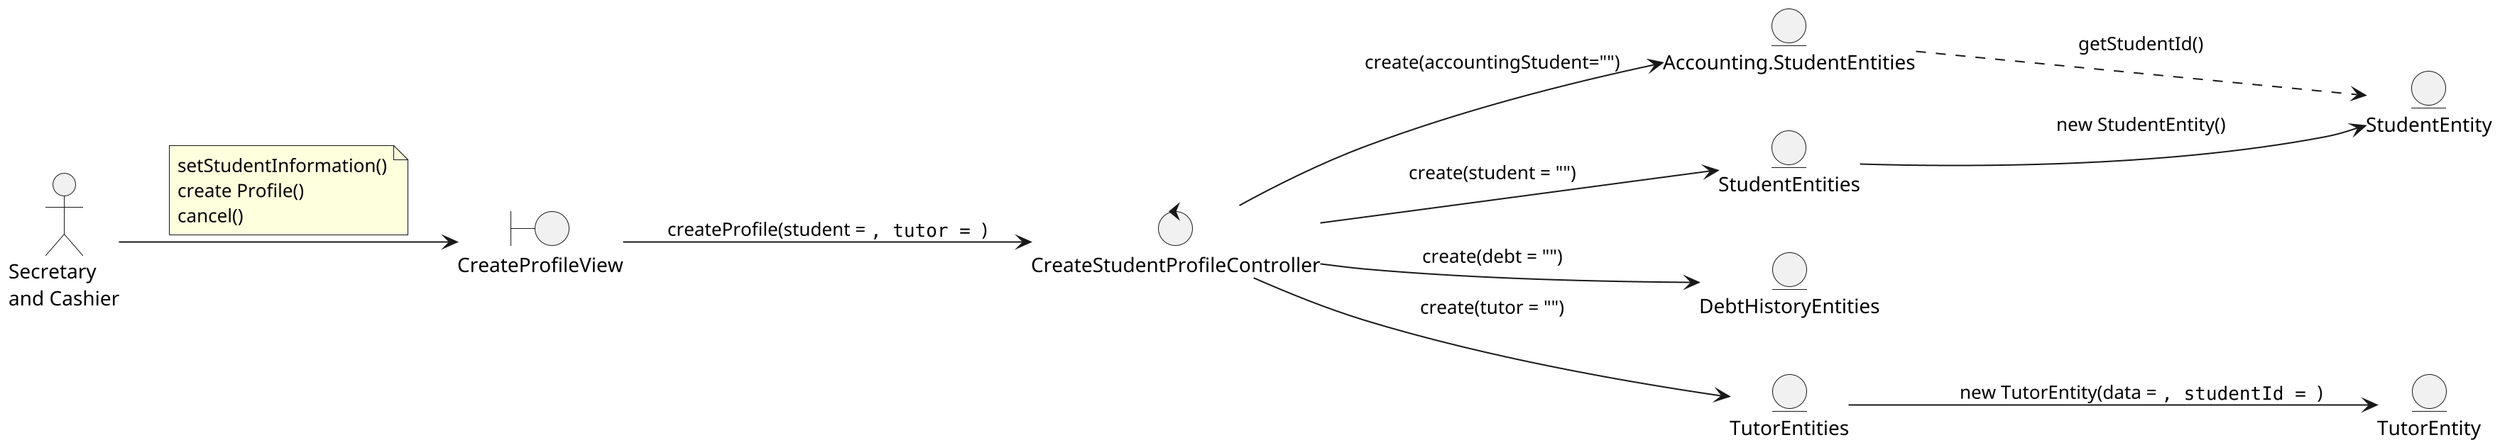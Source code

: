 @startuml
left to right direction
scale 2

'--- Classes definition ---
actor "Secretary\nand Cashier" as theActor

boundary CreateProfileView

control CreateStudentProfileController

entity StudentEntity
entity StudentEntities
entity TutorEntity
entity TutorEntities
entity DebtHistoryEntities
entity Accounting.StudentEntities

'--- Actor relations ---
theActor --> CreateProfileView
note on link
    setStudentInformation()
    create Profile()
    cancel()
end note

'--- Views relations ---
CreateProfileView --> CreateStudentProfileController : createProfile(student = "", tutor = "")

'--- Controllers relations ---
CreateStudentProfileController --> StudentEntities : create(student = "")
CreateStudentProfileController --> TutorEntities : create(tutor = "")
CreateStudentProfileController --> DebtHistoryEntities : create(debt = "")
CreateStudentProfileController --> Accounting.StudentEntities : create(accountingStudent="")

'--- Entity relations ---
StudentEntities --> StudentEntity : new StudentEntity()
TutorEntities --> TutorEntity : new TutorEntity(data = "", studentId = "")
Accounting.StudentEntities ..> StudentEntity : getStudentId()

@enduml
